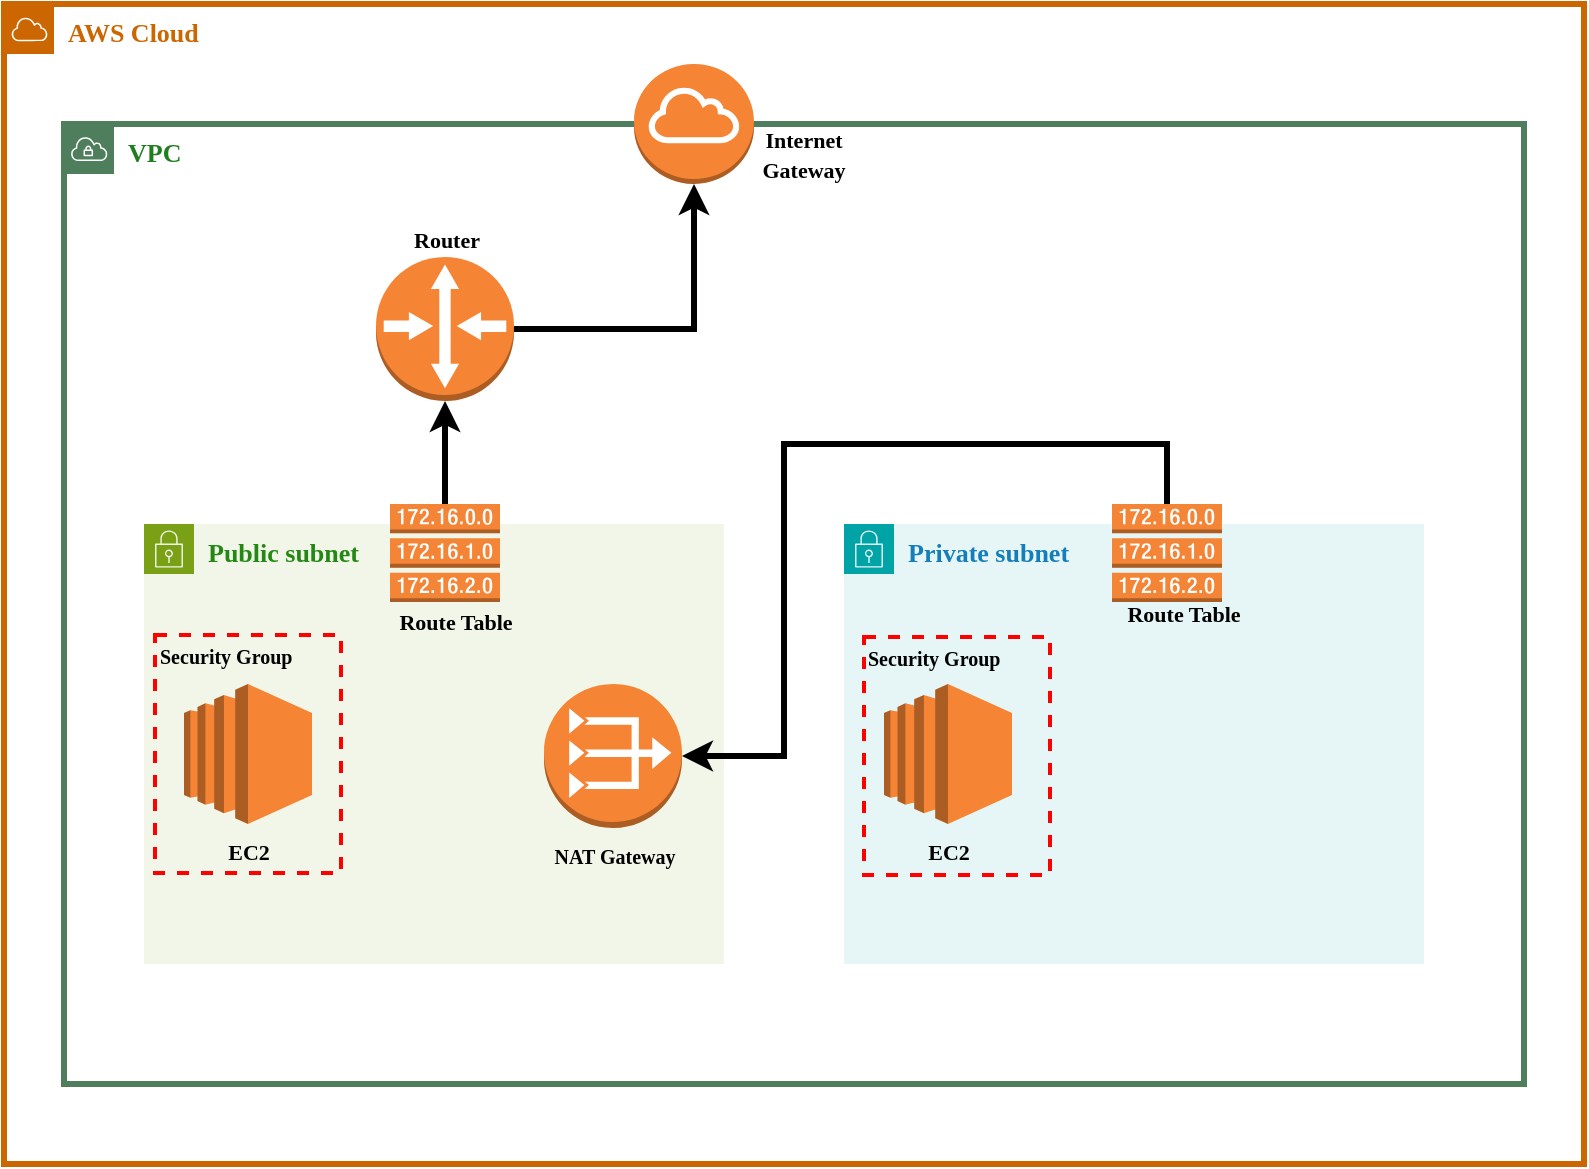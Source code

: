 <mxfile version="24.0.4" type="device">
  <diagram name="Page-1" id="Siujx9iB2q1gVFZF8jnH">
    <mxGraphModel dx="1500" dy="887" grid="1" gridSize="10" guides="1" tooltips="1" connect="1" arrows="1" fold="1" page="1" pageScale="1" pageWidth="850" pageHeight="1100" math="0" shadow="0">
      <root>
        <mxCell id="0" />
        <mxCell id="1" parent="0" />
        <mxCell id="1m5xNdLJdXn0Z3yJbncu-1" value="AWS Cloud" style="sketch=0;outlineConnect=0;gradientColor=none;html=1;whiteSpace=wrap;fontSize=13;fontStyle=1;shape=mxgraph.aws4.group;grIcon=mxgraph.aws4.group_aws_cloud;strokeColor=#CC6600;fillColor=none;verticalAlign=top;align=left;spacingLeft=30;fontColor=#CC6600;dashed=0;fontFamily=Poppins;fontSource=https%3A%2F%2Ffonts.googleapis.com%2Fcss%3Ffamily%3DPoppins;strokeWidth=3;" parent="1" vertex="1">
          <mxGeometry x="50" y="20" width="790" height="580" as="geometry" />
        </mxCell>
        <mxCell id="1m5xNdLJdXn0Z3yJbncu-3" value="VPC" style="sketch=0;outlineConnect=0;gradientColor=none;html=1;whiteSpace=wrap;fontSize=13;fontStyle=1;shape=mxgraph.aws4.group;grIcon=mxgraph.aws4.group_vpc;strokeColor=#4e7e5c;fillColor=none;verticalAlign=top;align=left;spacingLeft=30;fontColor=#207e20;dashed=0;strokeWidth=3;fontFamily=Poppins;fontSource=https%3A%2F%2Ffonts.googleapis.com%2Fcss%3Ffamily%3DPoppins;" parent="1" vertex="1">
          <mxGeometry x="80" y="80" width="730" height="480" as="geometry" />
        </mxCell>
        <mxCell id="1m5xNdLJdXn0Z3yJbncu-5" value="Public subnet" style="points=[[0,0],[0.25,0],[0.5,0],[0.75,0],[1,0],[1,0.25],[1,0.5],[1,0.75],[1,1],[0.75,1],[0.5,1],[0.25,1],[0,1],[0,0.75],[0,0.5],[0,0.25]];outlineConnect=0;gradientColor=none;html=1;whiteSpace=wrap;fontSize=13;fontStyle=1;container=1;pointerEvents=0;collapsible=0;recursiveResize=0;shape=mxgraph.aws4.group;grIcon=mxgraph.aws4.group_security_group;grStroke=0;strokeColor=#7AA116;fillColor=#F2F6E8;verticalAlign=top;align=left;spacingLeft=30;fontColor=#248814;dashed=0;fontFamily=Poppins;fontSource=https%3A%2F%2Ffonts.googleapis.com%2Fcss%3Ffamily%3DPoppins;" parent="1" vertex="1">
          <mxGeometry x="120" y="280" width="290" height="220" as="geometry" />
        </mxCell>
        <mxCell id="OZN5F1gUm0z-Fjc5LyQY-3" value="&lt;font size=&quot;1&quot; style=&quot;&quot; data-font-src=&quot;https://fonts.googleapis.com/css?family=Poppins&quot; face=&quot;Poppins&quot;&gt;&lt;b style=&quot;font-size: 11px;&quot;&gt;Route Table&lt;/b&gt;&lt;/font&gt;" style="text;html=1;align=center;verticalAlign=middle;whiteSpace=wrap;rounded=0;" parent="1m5xNdLJdXn0Z3yJbncu-5" vertex="1">
          <mxGeometry x="116" y="34" width="80" height="30" as="geometry" />
        </mxCell>
        <mxCell id="IUAdgHjnMNCOIVBOKmxP-1" value="" style="outlineConnect=0;dashed=0;verticalLabelPosition=bottom;verticalAlign=top;align=center;html=1;shape=mxgraph.aws3.internet_gateway;fillColor=#F58534;gradientColor=none;" parent="1" vertex="1">
          <mxGeometry x="365" y="50" width="60" height="60" as="geometry" />
        </mxCell>
        <mxCell id="IUAdgHjnMNCOIVBOKmxP-2" value="" style="outlineConnect=0;dashed=0;verticalLabelPosition=bottom;verticalAlign=top;align=center;html=1;shape=mxgraph.aws3.route_table;fillColor=#F58536;gradientColor=none;" parent="1" vertex="1">
          <mxGeometry x="243" y="270" width="55" height="49" as="geometry" />
        </mxCell>
        <mxCell id="OZN5F1gUm0z-Fjc5LyQY-4" value="&lt;font size=&quot;1&quot; style=&quot;&quot; data-font-src=&quot;https://fonts.googleapis.com/css?family=Poppins&quot; face=&quot;Poppins&quot;&gt;&lt;b style=&quot;font-size: 11px;&quot;&gt;Internet Gateway&lt;/b&gt;&lt;/font&gt;" style="text;html=1;align=center;verticalAlign=middle;whiteSpace=wrap;rounded=0;" parent="1" vertex="1">
          <mxGeometry x="410" y="80" width="80" height="30" as="geometry" />
        </mxCell>
        <mxCell id="95S0HzuBTSXOkdzzpTou-9" value="Private subnet" style="points=[[0,0],[0.25,0],[0.5,0],[0.75,0],[1,0],[1,0.25],[1,0.5],[1,0.75],[1,1],[0.75,1],[0.5,1],[0.25,1],[0,1],[0,0.75],[0,0.5],[0,0.25]];outlineConnect=0;gradientColor=none;html=1;whiteSpace=wrap;fontSize=13;fontStyle=1;container=1;pointerEvents=0;collapsible=0;recursiveResize=0;shape=mxgraph.aws4.group;grIcon=mxgraph.aws4.group_security_group;grStroke=0;strokeColor=#00A4A6;fillColor=#E6F6F7;verticalAlign=top;align=left;spacingLeft=30;fontColor=#147EBA;dashed=0;fontFamily=Poppins;fontSource=https%3A%2F%2Ffonts.googleapis.com%2Fcss%3Ffamily%3DPoppins;" vertex="1" parent="1">
          <mxGeometry x="470" y="280" width="290" height="220" as="geometry" />
        </mxCell>
        <mxCell id="95S0HzuBTSXOkdzzpTou-11" value="&lt;font size=&quot;1&quot; data-font-src=&quot;https://fonts.googleapis.com/css?family=Poppins&quot; face=&quot;Poppins&quot; style=&quot;&quot;&gt;&lt;b style=&quot;font-size: 11px;&quot;&gt;EC2&lt;/b&gt;&lt;/font&gt;" style="outlineConnect=0;dashed=0;verticalLabelPosition=bottom;verticalAlign=top;align=center;html=1;shape=mxgraph.aws3.ec2;fillColor=#F58534;gradientColor=none;" vertex="1" parent="95S0HzuBTSXOkdzzpTou-9">
          <mxGeometry x="20" y="80" width="64" height="70" as="geometry" />
        </mxCell>
        <mxCell id="95S0HzuBTSXOkdzzpTou-16" value="&lt;font size=&quot;1&quot; style=&quot;&quot; data-font-src=&quot;https://fonts.googleapis.com/css?family=Poppins&quot; face=&quot;Poppins&quot;&gt;&lt;b style=&quot;font-size: 11px;&quot;&gt;Route Table&lt;/b&gt;&lt;/font&gt;" style="text;html=1;align=center;verticalAlign=middle;whiteSpace=wrap;rounded=0;" vertex="1" parent="95S0HzuBTSXOkdzzpTou-9">
          <mxGeometry x="130" y="30" width="80" height="30" as="geometry" />
        </mxCell>
        <mxCell id="95S0HzuBTSXOkdzzpTou-13" value="&lt;font size=&quot;1&quot; data-font-src=&quot;https://fonts.googleapis.com/css?family=Poppins&quot; face=&quot;Poppins&quot; style=&quot;&quot;&gt;&lt;b style=&quot;font-size: 11px;&quot;&gt;EC2&lt;/b&gt;&lt;/font&gt;" style="outlineConnect=0;dashed=0;verticalLabelPosition=bottom;verticalAlign=top;align=center;html=1;shape=mxgraph.aws3.ec2;fillColor=#F58534;gradientColor=none;" vertex="1" parent="1">
          <mxGeometry x="140" y="360" width="64" height="70" as="geometry" />
        </mxCell>
        <mxCell id="95S0HzuBTSXOkdzzpTou-12" value="&lt;font data-font-src=&quot;https://fonts.googleapis.com/css?family=Poppins&quot; face=&quot;Poppins&quot; style=&quot;font-size: 10px;&quot;&gt;&lt;b&gt;NAT Gateway&lt;/b&gt;&lt;/font&gt;" style="outlineConnect=0;dashed=0;verticalLabelPosition=bottom;verticalAlign=top;align=center;html=1;shape=mxgraph.aws3.vpc_nat_gateway;fillColor=#F58534;gradientColor=none;" vertex="1" parent="1">
          <mxGeometry x="320" y="360" width="69" height="72" as="geometry" />
        </mxCell>
        <mxCell id="95S0HzuBTSXOkdzzpTou-15" style="edgeStyle=orthogonalEdgeStyle;rounded=0;orthogonalLoop=1;jettySize=auto;html=1;entryX=1;entryY=0.5;entryDx=0;entryDy=0;entryPerimeter=0;strokeWidth=3;" edge="1" parent="1" source="95S0HzuBTSXOkdzzpTou-14" target="95S0HzuBTSXOkdzzpTou-12">
          <mxGeometry relative="1" as="geometry">
            <Array as="points">
              <mxPoint x="632" y="240" />
              <mxPoint x="440" y="240" />
              <mxPoint x="440" y="396" />
            </Array>
          </mxGeometry>
        </mxCell>
        <mxCell id="95S0HzuBTSXOkdzzpTou-17" value="&lt;b&gt;&lt;font style=&quot;font-size: 11px;&quot; face=&quot;Poppins&quot;&gt;Router&lt;/font&gt;&lt;/b&gt;" style="outlineConnect=0;dashed=0;verticalLabelPosition=top;verticalAlign=bottom;align=center;html=1;shape=mxgraph.aws3.router;fillColor=#F58534;gradientColor=none;labelPosition=center;" vertex="1" parent="1">
          <mxGeometry x="236" y="146.5" width="69" height="72" as="geometry" />
        </mxCell>
        <mxCell id="95S0HzuBTSXOkdzzpTou-19" style="edgeStyle=orthogonalEdgeStyle;rounded=0;orthogonalLoop=1;jettySize=auto;html=1;entryX=0.5;entryY=1;entryDx=0;entryDy=0;entryPerimeter=0;strokeWidth=3;" edge="1" parent="1" source="95S0HzuBTSXOkdzzpTou-17" target="IUAdgHjnMNCOIVBOKmxP-1">
          <mxGeometry relative="1" as="geometry" />
        </mxCell>
        <mxCell id="95S0HzuBTSXOkdzzpTou-21" style="edgeStyle=orthogonalEdgeStyle;rounded=0;orthogonalLoop=1;jettySize=auto;html=1;entryX=0.5;entryY=1;entryDx=0;entryDy=0;entryPerimeter=0;strokeWidth=3;" edge="1" parent="1" source="IUAdgHjnMNCOIVBOKmxP-2" target="95S0HzuBTSXOkdzzpTou-17">
          <mxGeometry relative="1" as="geometry" />
        </mxCell>
        <mxCell id="95S0HzuBTSXOkdzzpTou-14" value="" style="outlineConnect=0;dashed=0;verticalLabelPosition=bottom;verticalAlign=top;align=center;html=1;shape=mxgraph.aws3.route_table;fillColor=#F58536;gradientColor=none;" vertex="1" parent="1">
          <mxGeometry x="604" y="270" width="55" height="49" as="geometry" />
        </mxCell>
        <mxCell id="95S0HzuBTSXOkdzzpTou-22" value="&lt;font data-font-src=&quot;https://fonts.googleapis.com/css?family=Poppins&quot; face=&quot;Poppins&quot; style=&quot;font-size: 10px;&quot;&gt;&lt;b style=&quot;font-size: 10px;&quot;&gt;Security Group&lt;/b&gt;&lt;/font&gt;" style="fontStyle=0;verticalAlign=top;align=left;spacingTop=-2;fillColor=none;rounded=0;whiteSpace=wrap;html=1;strokeColor=#FF0000;strokeWidth=2;dashed=1;container=1;collapsible=0;expand=0;recursiveResize=0;fontSize=10;" vertex="1" parent="1">
          <mxGeometry x="125.5" y="335.5" width="93" height="119" as="geometry" />
        </mxCell>
        <mxCell id="95S0HzuBTSXOkdzzpTou-23" value="&lt;font data-font-src=&quot;https://fonts.googleapis.com/css?family=Poppins&quot; face=&quot;Poppins&quot; style=&quot;font-size: 10px;&quot;&gt;&lt;b style=&quot;font-size: 10px;&quot;&gt;Security Group&lt;/b&gt;&lt;/font&gt;" style="fontStyle=0;verticalAlign=top;align=left;spacingTop=-2;fillColor=none;rounded=0;whiteSpace=wrap;html=1;strokeColor=#FF0000;strokeWidth=2;dashed=1;container=1;collapsible=0;expand=0;recursiveResize=0;fontSize=10;" vertex="1" parent="1">
          <mxGeometry x="480" y="336.5" width="93" height="119" as="geometry" />
        </mxCell>
      </root>
    </mxGraphModel>
  </diagram>
</mxfile>
